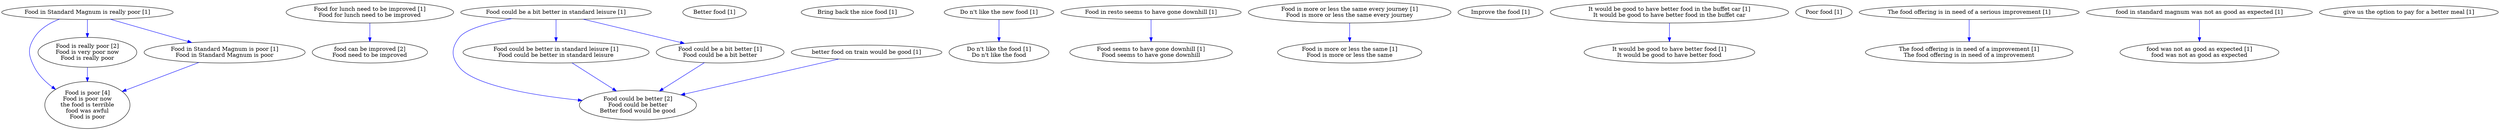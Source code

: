 digraph collapsedGraph {
"Food is poor [4]\nFood is poor now\nthe food is terrible\nfood was awful\nFood is poor""Food is really poor [2]\nFood is very poor now\nFood is really poor""food can be improved [2]\nFood need to be improved""Food could be better [2]\nFood could be better\nBetter food would be good""Better food [1]""Bring back the nice food [1]""Do n't like the new food [1]""Do n't like the food [1]\nDo n't like the food""Food could be a bit better in standard leisure [1]""Food could be better in standard leisure [1]\nFood could be better in standard leisure""Food could be a bit better [1]\nFood could be a bit better""Food for lunch need to be improved [1]\nFood for lunch need to be improved""Food in Standard Magnum is really poor [1]""Food in Standard Magnum is poor [1]\nFood in Standard Magnum is poor""Food in resto seems to have gone downhill [1]""Food seems to have gone downhill [1]\nFood seems to have gone downhill""Food is more or less the same every journey [1]\nFood is more or less the same every journey""Food is more or less the same [1]\nFood is more or less the same""Improve the food [1]""It would be good to have better food in the buffet car [1]\nIt would be good to have better food in the buffet car""It would be good to have better food [1]\nIt would be good to have better food""Poor food [1]""The food offering is in need of a serious improvement [1]""The food offering is in need of a improvement [1]\nThe food offering is in need of a improvement""better food on train would be good [1]""food in standard magnum was not as good as expected [1]""food was not as good as expected [1]\nfood was not as good as expected""give us the option to pay for a better meal [1]""Do n't like the new food [1]" -> "Do n't like the food [1]\nDo n't like the food" [color=blue]
"Food could be a bit better in standard leisure [1]" -> "Food could be better in standard leisure [1]\nFood could be better in standard leisure" [color=blue]
"Food could be a bit better in standard leisure [1]" -> "Food could be a bit better [1]\nFood could be a bit better" [color=blue]
"Food could be a bit better in standard leisure [1]" -> "Food could be better [2]\nFood could be better\nBetter food would be good" [color=blue]
"Food could be better in standard leisure [1]\nFood could be better in standard leisure" -> "Food could be better [2]\nFood could be better\nBetter food would be good" [color=blue]
"Food could be a bit better [1]\nFood could be a bit better" -> "Food could be better [2]\nFood could be better\nBetter food would be good" [color=blue]
"Food for lunch need to be improved [1]\nFood for lunch need to be improved" -> "food can be improved [2]\nFood need to be improved" [color=blue]
"Food in Standard Magnum is really poor [1]" -> "Food in Standard Magnum is poor [1]\nFood in Standard Magnum is poor" [color=blue]
"Food in Standard Magnum is poor [1]\nFood in Standard Magnum is poor" -> "Food is poor [4]\nFood is poor now\nthe food is terrible\nfood was awful\nFood is poor" [color=blue]
"Food in Standard Magnum is really poor [1]" -> "Food is really poor [2]\nFood is very poor now\nFood is really poor" [color=blue]
"Food is really poor [2]\nFood is very poor now\nFood is really poor" -> "Food is poor [4]\nFood is poor now\nthe food is terrible\nfood was awful\nFood is poor" [color=blue]
"Food in Standard Magnum is really poor [1]" -> "Food is poor [4]\nFood is poor now\nthe food is terrible\nfood was awful\nFood is poor" [color=blue]
"Food in resto seems to have gone downhill [1]" -> "Food seems to have gone downhill [1]\nFood seems to have gone downhill" [color=blue]
"Food is more or less the same every journey [1]\nFood is more or less the same every journey" -> "Food is more or less the same [1]\nFood is more or less the same" [color=blue]
"It would be good to have better food in the buffet car [1]\nIt would be good to have better food in the buffet car" -> "It would be good to have better food [1]\nIt would be good to have better food" [color=blue]
"The food offering is in need of a serious improvement [1]" -> "The food offering is in need of a improvement [1]\nThe food offering is in need of a improvement" [color=blue]
"better food on train would be good [1]" -> "Food could be better [2]\nFood could be better\nBetter food would be good" [color=blue]
"food in standard magnum was not as good as expected [1]" -> "food was not as good as expected [1]\nfood was not as good as expected" [color=blue]
}